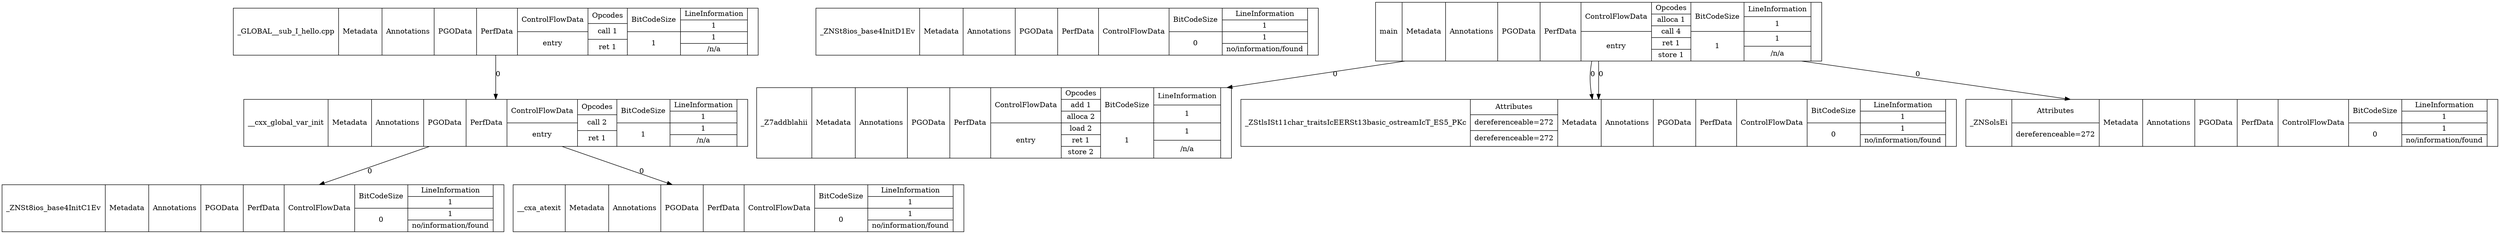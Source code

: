 digraph {
node [shape=record];
"__cxx_global_var_init"[shape=record,label="__cxx_global_var_init|{Metadata }|{Annotations}|{PGOData}|{PerfData}|{ControlFlowData|entry }|{Opcodes|call 2|ret 1}|{BitCodeSize|1}|{LineInformation|1|1|/n/a}|"];
"_ZNSt8ios_base4InitC1Ev"[shape=record,label="_ZNSt8ios_base4InitC1Ev|{Metadata }|{Annotations}|{PGOData}|{PerfData}|{ControlFlowData}|{BitCodeSize|0}|{LineInformation|1|1|no/information/found}|"];
"_ZNSt8ios_base4InitD1Ev"[shape=record,label="_ZNSt8ios_base4InitD1Ev|{Metadata }|{Annotations}|{PGOData}|{PerfData}|{ControlFlowData}|{BitCodeSize|0}|{LineInformation|1|1|no/information/found}|"];
"__cxa_atexit"[shape=record,label="__cxa_atexit|{Metadata }|{Annotations}|{PGOData}|{PerfData}|{ControlFlowData}|{BitCodeSize|0}|{LineInformation|1|1|no/information/found}|"];
"_Z7addblahii"[shape=record,label="_Z7addblahii|{Metadata }|{Annotations}|{PGOData}|{PerfData}|{ControlFlowData|entry }|{Opcodes|add 1|alloca 2|load 2|ret 1|store 2}|{BitCodeSize|1}|{LineInformation|1|1|/n/a}|"];
"main"[shape=record,label="main|{Metadata }|{Annotations}|{PGOData}|{PerfData}|{ControlFlowData|entry }|{Opcodes|alloca 1|call 4|ret 1|store 1}|{BitCodeSize|1}|{LineInformation|1|1|/n/a}|"];
"_ZStlsISt11char_traitsIcEERSt13basic_ostreamIcT_ES5_PKc"[shape=record,label="_ZStlsISt11char_traitsIcEERSt13basic_ostreamIcT_ES5_PKc|{Attributes|dereferenceable=272|dereferenceable=272}|{Metadata }|{Annotations}|{PGOData}|{PerfData}|{ControlFlowData}|{BitCodeSize|0}|{LineInformation|1|1|no/information/found}|"];
"_ZNSolsEi"[shape=record,label="_ZNSolsEi|{Attributes|dereferenceable=272}|{Metadata }|{Annotations}|{PGOData}|{PerfData}|{ControlFlowData}|{BitCodeSize|0}|{LineInformation|1|1|no/information/found}|"];
"_GLOBAL__sub_I_hello.cpp"[shape=record,label="_GLOBAL__sub_I_hello.cpp|{Metadata }|{Annotations}|{PGOData}|{PerfData}|{ControlFlowData|entry }|{Opcodes|call 1|ret 1}|{BitCodeSize|1}|{LineInformation|1|1|/n/a}|"];
"__cxx_global_var_init" -> "_ZNSt8ios_base4InitC1Ev" [ label="0"];
"__cxx_global_var_init" -> "__cxa_atexit" [ label="0"];
"main" -> "_ZStlsISt11char_traitsIcEERSt13basic_ostreamIcT_ES5_PKc" [ label="0"];
"main" -> "_Z7addblahii" [ label="0"];
"main" -> "_ZNSolsEi" [ label="0"];
"main" -> "_ZStlsISt11char_traitsIcEERSt13basic_ostreamIcT_ES5_PKc" [ label="0"];
"_GLOBAL__sub_I_hello.cpp" -> "__cxx_global_var_init" [ label="0"];
}